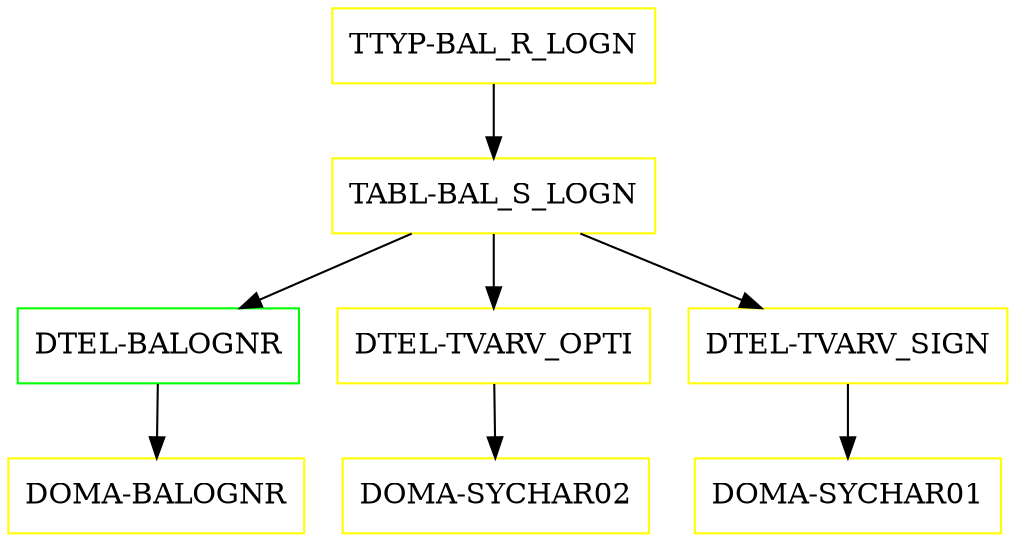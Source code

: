digraph G {
  "TTYP-BAL_R_LOGN" [shape=box,color=yellow];
  "TABL-BAL_S_LOGN" [shape=box,color=yellow,URL="./TABL_BAL_S_LOGN.html"];
  "DTEL-BALOGNR" [shape=box,color=green,URL="./DTEL_BALOGNR.html"];
  "DOMA-BALOGNR" [shape=box,color=yellow,URL="./DOMA_BALOGNR.html"];
  "DTEL-TVARV_OPTI" [shape=box,color=yellow,URL="./DTEL_TVARV_OPTI.html"];
  "DOMA-SYCHAR02" [shape=box,color=yellow,URL="./DOMA_SYCHAR02.html"];
  "DTEL-TVARV_SIGN" [shape=box,color=yellow,URL="./DTEL_TVARV_SIGN.html"];
  "DOMA-SYCHAR01" [shape=box,color=yellow,URL="./DOMA_SYCHAR01.html"];
  "TTYP-BAL_R_LOGN" -> "TABL-BAL_S_LOGN";
  "TABL-BAL_S_LOGN" -> "DTEL-TVARV_SIGN";
  "TABL-BAL_S_LOGN" -> "DTEL-TVARV_OPTI";
  "TABL-BAL_S_LOGN" -> "DTEL-BALOGNR";
  "DTEL-BALOGNR" -> "DOMA-BALOGNR";
  "DTEL-TVARV_OPTI" -> "DOMA-SYCHAR02";
  "DTEL-TVARV_SIGN" -> "DOMA-SYCHAR01";
}
